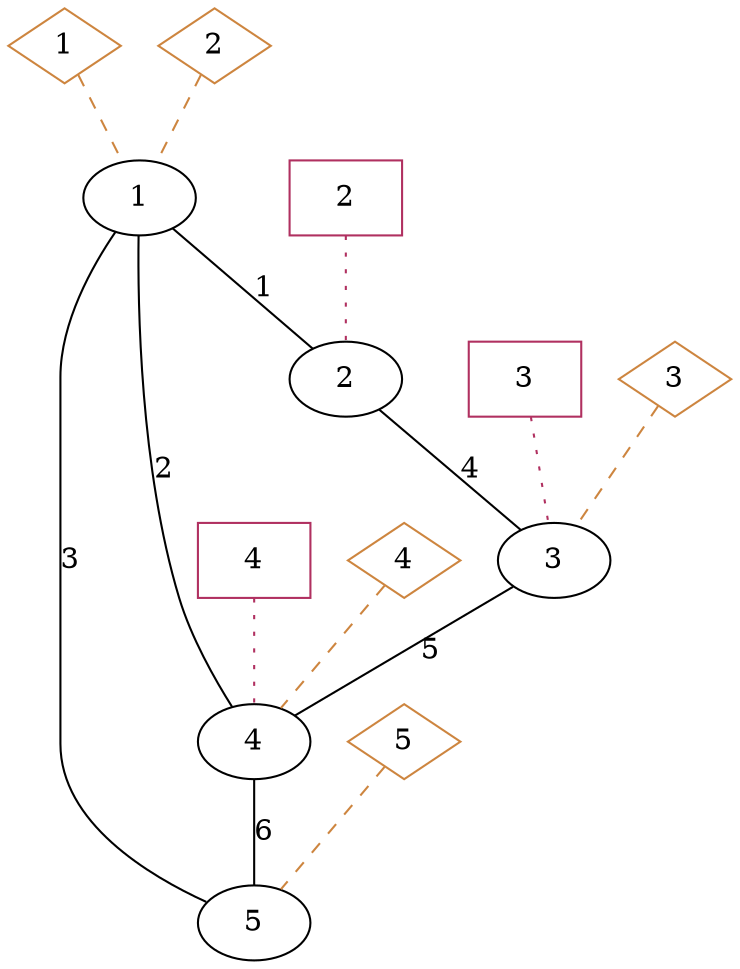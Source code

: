 graph {
  overlap=false
  bus1 [ label="4" ]
  bus2 [ label="1" ]
  bus3 [ label="5" ]
  bus4 [ label="2" ]
  bus5 [ label="3" ]
  bus1 -- bus3 [ label="6" ]
  bus2 -- bus4 [ label="1" ]
  bus2 -- bus1 [ label="2" ]
  bus2 -- bus3 [ label="3" ]
  bus4 -- bus5 [ label="4" ]
  bus5 -- bus1 [ label="5" ]
  load1 [ shape=box color=maroon label="2" ]
  load1 -- bus4 [ style=dotted color=maroon ]
  load2 [ shape=box color=maroon label="3" ]
  load2 -- bus5 [ style=dotted color=maroon ]
  load3 [ shape=box color=maroon label="4" ]
  load3 -- bus1 [ style=dotted color=maroon ]
  thermal1 [ shape=diamond color=peru label="4" ]
  thermal1 -- bus1 [ style=dashed color=peru ]
  thermal2 [ shape=diamond color=peru label="1" ]
  thermal2 -- bus2 [ style=dashed color=peru ]
  thermal3 [ shape=diamond color=peru label="5" ]
  thermal3 -- bus3 [ style=dashed color=peru ]
  thermal4 [ shape=diamond color=peru label="2" ]
  thermal4 -- bus2 [ style=dashed color=peru ]
  thermal5 [ shape=diamond color=peru label="3" ]
  thermal5 -- bus5 [ style=dashed color=peru ]
}
